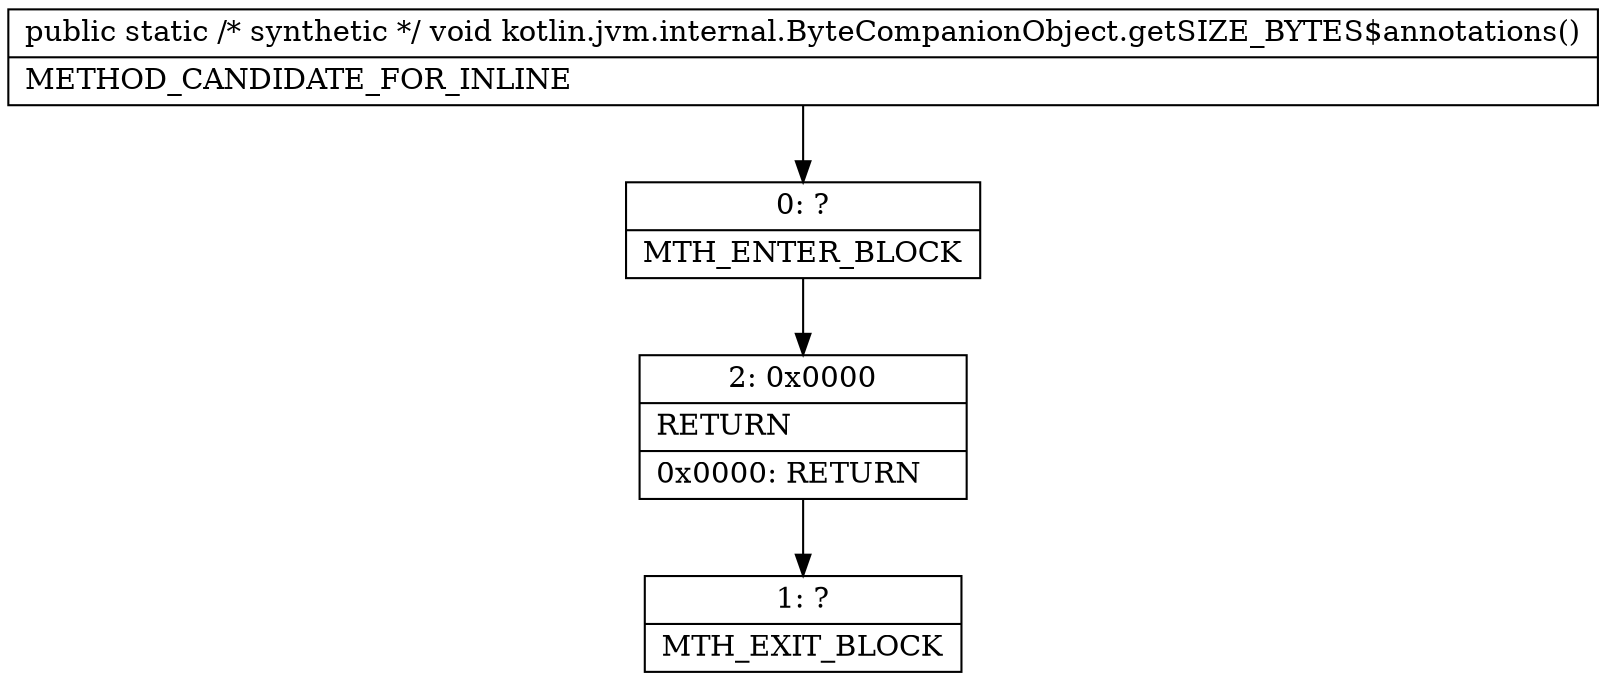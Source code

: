 digraph "CFG forkotlin.jvm.internal.ByteCompanionObject.getSIZE_BYTES$annotations()V" {
Node_0 [shape=record,label="{0\:\ ?|MTH_ENTER_BLOCK\l}"];
Node_2 [shape=record,label="{2\:\ 0x0000|RETURN\l|0x0000: RETURN   \l}"];
Node_1 [shape=record,label="{1\:\ ?|MTH_EXIT_BLOCK\l}"];
MethodNode[shape=record,label="{public static \/* synthetic *\/ void kotlin.jvm.internal.ByteCompanionObject.getSIZE_BYTES$annotations()  | METHOD_CANDIDATE_FOR_INLINE\l}"];
MethodNode -> Node_0;Node_0 -> Node_2;
Node_2 -> Node_1;
}

